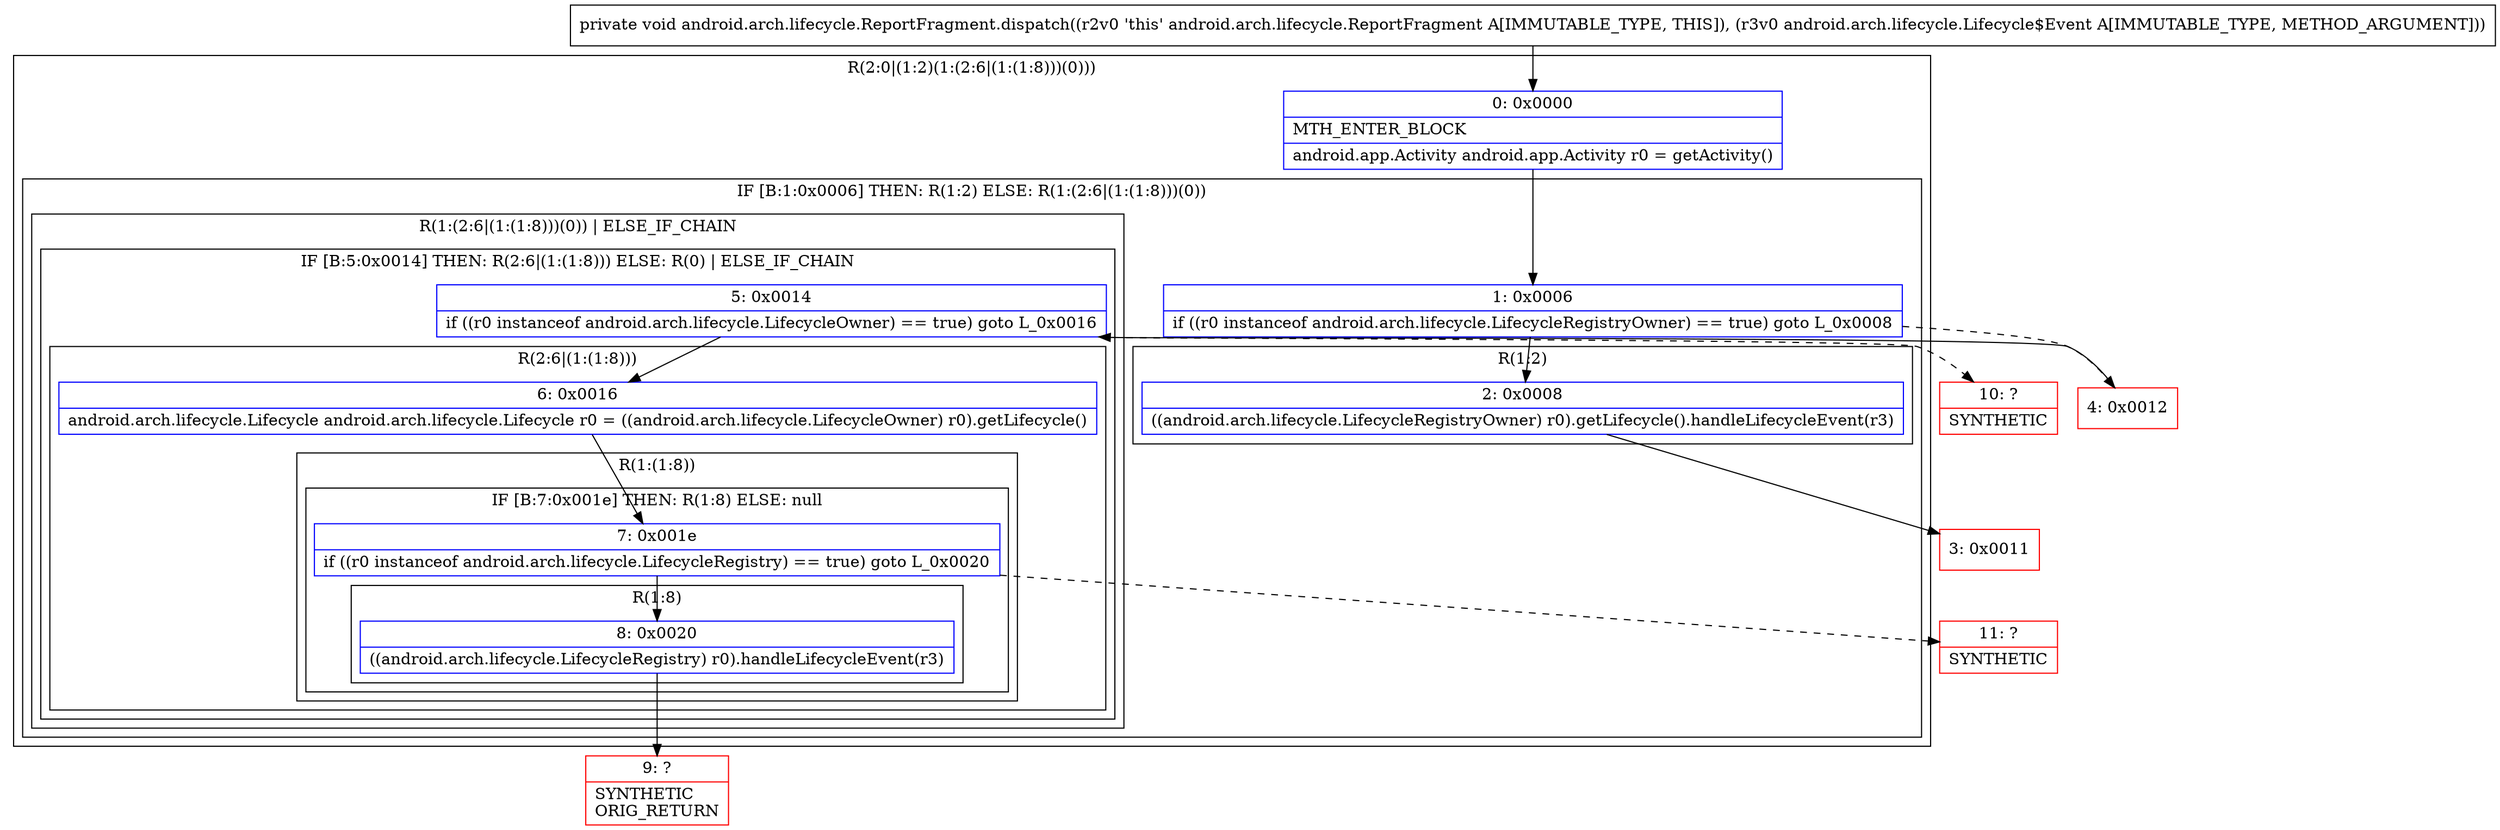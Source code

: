 digraph "CFG forandroid.arch.lifecycle.ReportFragment.dispatch(Landroid\/arch\/lifecycle\/Lifecycle$Event;)V" {
subgraph cluster_Region_1578224902 {
label = "R(2:0|(1:2)(1:(2:6|(1:(1:8)))(0)))";
node [shape=record,color=blue];
Node_0 [shape=record,label="{0\:\ 0x0000|MTH_ENTER_BLOCK\l|android.app.Activity android.app.Activity r0 = getActivity()\l}"];
subgraph cluster_IfRegion_1623552866 {
label = "IF [B:1:0x0006] THEN: R(1:2) ELSE: R(1:(2:6|(1:(1:8)))(0))";
node [shape=record,color=blue];
Node_1 [shape=record,label="{1\:\ 0x0006|if ((r0 instanceof android.arch.lifecycle.LifecycleRegistryOwner) == true) goto L_0x0008\l}"];
subgraph cluster_Region_2054352108 {
label = "R(1:2)";
node [shape=record,color=blue];
Node_2 [shape=record,label="{2\:\ 0x0008|((android.arch.lifecycle.LifecycleRegistryOwner) r0).getLifecycle().handleLifecycleEvent(r3)\l}"];
}
subgraph cluster_Region_448073795 {
label = "R(1:(2:6|(1:(1:8)))(0)) | ELSE_IF_CHAIN\l";
node [shape=record,color=blue];
subgraph cluster_IfRegion_1612914240 {
label = "IF [B:5:0x0014] THEN: R(2:6|(1:(1:8))) ELSE: R(0) | ELSE_IF_CHAIN\l";
node [shape=record,color=blue];
Node_5 [shape=record,label="{5\:\ 0x0014|if ((r0 instanceof android.arch.lifecycle.LifecycleOwner) == true) goto L_0x0016\l}"];
subgraph cluster_Region_806000319 {
label = "R(2:6|(1:(1:8)))";
node [shape=record,color=blue];
Node_6 [shape=record,label="{6\:\ 0x0016|android.arch.lifecycle.Lifecycle android.arch.lifecycle.Lifecycle r0 = ((android.arch.lifecycle.LifecycleOwner) r0).getLifecycle()\l}"];
subgraph cluster_Region_759455488 {
label = "R(1:(1:8))";
node [shape=record,color=blue];
subgraph cluster_IfRegion_2065673663 {
label = "IF [B:7:0x001e] THEN: R(1:8) ELSE: null";
node [shape=record,color=blue];
Node_7 [shape=record,label="{7\:\ 0x001e|if ((r0 instanceof android.arch.lifecycle.LifecycleRegistry) == true) goto L_0x0020\l}"];
subgraph cluster_Region_375864252 {
label = "R(1:8)";
node [shape=record,color=blue];
Node_8 [shape=record,label="{8\:\ 0x0020|((android.arch.lifecycle.LifecycleRegistry) r0).handleLifecycleEvent(r3)\l}"];
}
}
}
}
subgraph cluster_Region_1625451994 {
label = "R(0)";
node [shape=record,color=blue];
}
}
}
}
}
Node_3 [shape=record,color=red,label="{3\:\ 0x0011}"];
Node_4 [shape=record,color=red,label="{4\:\ 0x0012}"];
Node_9 [shape=record,color=red,label="{9\:\ ?|SYNTHETIC\lORIG_RETURN\l}"];
Node_10 [shape=record,color=red,label="{10\:\ ?|SYNTHETIC\l}"];
Node_11 [shape=record,color=red,label="{11\:\ ?|SYNTHETIC\l}"];
MethodNode[shape=record,label="{private void android.arch.lifecycle.ReportFragment.dispatch((r2v0 'this' android.arch.lifecycle.ReportFragment A[IMMUTABLE_TYPE, THIS]), (r3v0 android.arch.lifecycle.Lifecycle$Event A[IMMUTABLE_TYPE, METHOD_ARGUMENT])) }"];
MethodNode -> Node_0;
Node_0 -> Node_1;
Node_1 -> Node_2;
Node_1 -> Node_4[style=dashed];
Node_2 -> Node_3;
Node_5 -> Node_6;
Node_5 -> Node_10[style=dashed];
Node_6 -> Node_7;
Node_7 -> Node_8;
Node_7 -> Node_11[style=dashed];
Node_8 -> Node_9;
Node_4 -> Node_5;
}

